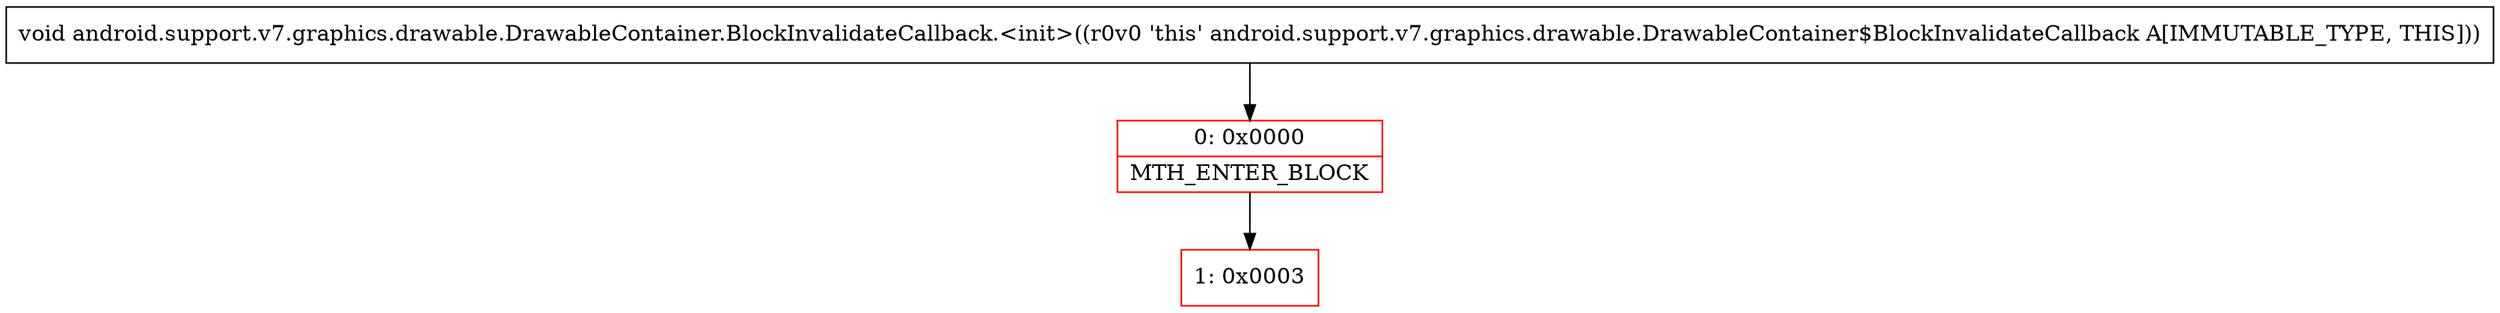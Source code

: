 digraph "CFG forandroid.support.v7.graphics.drawable.DrawableContainer.BlockInvalidateCallback.\<init\>()V" {
subgraph cluster_Region_50110880 {
label = "R(0)";
node [shape=record,color=blue];
}
Node_0 [shape=record,color=red,label="{0\:\ 0x0000|MTH_ENTER_BLOCK\l}"];
Node_1 [shape=record,color=red,label="{1\:\ 0x0003}"];
MethodNode[shape=record,label="{void android.support.v7.graphics.drawable.DrawableContainer.BlockInvalidateCallback.\<init\>((r0v0 'this' android.support.v7.graphics.drawable.DrawableContainer$BlockInvalidateCallback A[IMMUTABLE_TYPE, THIS])) }"];
MethodNode -> Node_0;
Node_0 -> Node_1;
}

